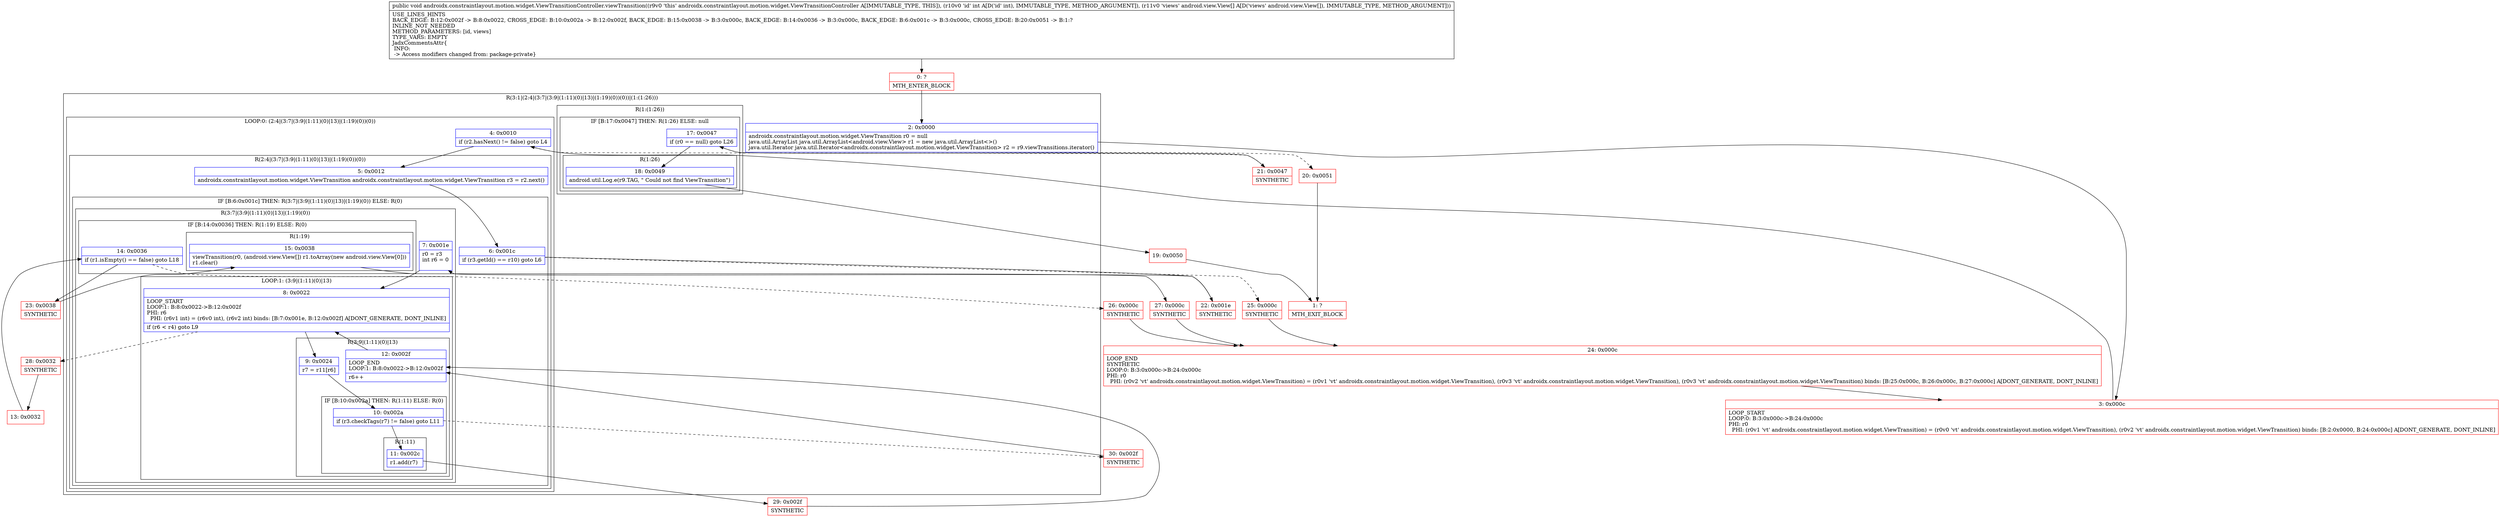 digraph "CFG forandroidx.constraintlayout.motion.widget.ViewTransitionController.viewTransition(I[Landroid\/view\/View;)V" {
subgraph cluster_Region_1832792230 {
label = "R(3:1|(2:4|(3:7|(3:9|(1:11)(0)|13)|(1:19)(0))(0))|(1:(1:26)))";
node [shape=record,color=blue];
Node_2 [shape=record,label="{2\:\ 0x0000|androidx.constraintlayout.motion.widget.ViewTransition r0 = null\ljava.util.ArrayList java.util.ArrayList\<android.view.View\> r1 = new java.util.ArrayList\<\>()\ljava.util.Iterator java.util.Iterator\<androidx.constraintlayout.motion.widget.ViewTransition\> r2 = r9.viewTransitions.iterator()\l}"];
subgraph cluster_LoopRegion_392524150 {
label = "LOOP:0: (2:4|(3:7|(3:9|(1:11)(0)|13)|(1:19)(0))(0))";
node [shape=record,color=blue];
Node_4 [shape=record,label="{4\:\ 0x0010|if (r2.hasNext() != false) goto L4\l}"];
subgraph cluster_Region_176229406 {
label = "R(2:4|(3:7|(3:9|(1:11)(0)|13)|(1:19)(0))(0))";
node [shape=record,color=blue];
Node_5 [shape=record,label="{5\:\ 0x0012|androidx.constraintlayout.motion.widget.ViewTransition androidx.constraintlayout.motion.widget.ViewTransition r3 = r2.next()\l}"];
subgraph cluster_IfRegion_912987292 {
label = "IF [B:6:0x001c] THEN: R(3:7|(3:9|(1:11)(0)|13)|(1:19)(0)) ELSE: R(0)";
node [shape=record,color=blue];
Node_6 [shape=record,label="{6\:\ 0x001c|if (r3.getId() == r10) goto L6\l}"];
subgraph cluster_Region_443818512 {
label = "R(3:7|(3:9|(1:11)(0)|13)|(1:19)(0))";
node [shape=record,color=blue];
Node_7 [shape=record,label="{7\:\ 0x001e|r0 = r3\lint r6 = 0\l\l}"];
subgraph cluster_LoopRegion_948452994 {
label = "LOOP:1: (3:9|(1:11)(0)|13)";
node [shape=record,color=blue];
Node_8 [shape=record,label="{8\:\ 0x0022|LOOP_START\lLOOP:1: B:8:0x0022\-\>B:12:0x002f\lPHI: r6 \l  PHI: (r6v1 int) = (r6v0 int), (r6v2 int) binds: [B:7:0x001e, B:12:0x002f] A[DONT_GENERATE, DONT_INLINE]\l|if (r6 \< r4) goto L9\l}"];
subgraph cluster_Region_1932867952 {
label = "R(3:9|(1:11)(0)|13)";
node [shape=record,color=blue];
Node_9 [shape=record,label="{9\:\ 0x0024|r7 = r11[r6]\l}"];
subgraph cluster_IfRegion_1332158251 {
label = "IF [B:10:0x002a] THEN: R(1:11) ELSE: R(0)";
node [shape=record,color=blue];
Node_10 [shape=record,label="{10\:\ 0x002a|if (r3.checkTags(r7) != false) goto L11\l}"];
subgraph cluster_Region_1231992589 {
label = "R(1:11)";
node [shape=record,color=blue];
Node_11 [shape=record,label="{11\:\ 0x002c|r1.add(r7)\l}"];
}
subgraph cluster_Region_2066171535 {
label = "R(0)";
node [shape=record,color=blue];
}
}
Node_12 [shape=record,label="{12\:\ 0x002f|LOOP_END\lLOOP:1: B:8:0x0022\-\>B:12:0x002f\l|r6++\l}"];
}
}
subgraph cluster_IfRegion_1915844754 {
label = "IF [B:14:0x0036] THEN: R(1:19) ELSE: R(0)";
node [shape=record,color=blue];
Node_14 [shape=record,label="{14\:\ 0x0036|if (r1.isEmpty() == false) goto L18\l}"];
subgraph cluster_Region_1439237650 {
label = "R(1:19)";
node [shape=record,color=blue];
Node_15 [shape=record,label="{15\:\ 0x0038|viewTransition(r0, (android.view.View[]) r1.toArray(new android.view.View[0]))\lr1.clear()\l}"];
}
subgraph cluster_Region_309330495 {
label = "R(0)";
node [shape=record,color=blue];
}
}
}
subgraph cluster_Region_258168951 {
label = "R(0)";
node [shape=record,color=blue];
}
}
}
}
subgraph cluster_Region_1986399031 {
label = "R(1:(1:26))";
node [shape=record,color=blue];
subgraph cluster_IfRegion_1828787732 {
label = "IF [B:17:0x0047] THEN: R(1:26) ELSE: null";
node [shape=record,color=blue];
Node_17 [shape=record,label="{17\:\ 0x0047|if (r0 == null) goto L26\l}"];
subgraph cluster_Region_926165066 {
label = "R(1:26)";
node [shape=record,color=blue];
Node_18 [shape=record,label="{18\:\ 0x0049|android.util.Log.e(r9.TAG, \" Could not find ViewTransition\")\l}"];
}
}
}
}
Node_0 [shape=record,color=red,label="{0\:\ ?|MTH_ENTER_BLOCK\l}"];
Node_3 [shape=record,color=red,label="{3\:\ 0x000c|LOOP_START\lLOOP:0: B:3:0x000c\-\>B:24:0x000c\lPHI: r0 \l  PHI: (r0v1 'vt' androidx.constraintlayout.motion.widget.ViewTransition) = (r0v0 'vt' androidx.constraintlayout.motion.widget.ViewTransition), (r0v2 'vt' androidx.constraintlayout.motion.widget.ViewTransition) binds: [B:2:0x0000, B:24:0x000c] A[DONT_GENERATE, DONT_INLINE]\l}"];
Node_22 [shape=record,color=red,label="{22\:\ 0x001e|SYNTHETIC\l}"];
Node_29 [shape=record,color=red,label="{29\:\ 0x002f|SYNTHETIC\l}"];
Node_30 [shape=record,color=red,label="{30\:\ 0x002f|SYNTHETIC\l}"];
Node_28 [shape=record,color=red,label="{28\:\ 0x0032|SYNTHETIC\l}"];
Node_13 [shape=record,color=red,label="{13\:\ 0x0032}"];
Node_23 [shape=record,color=red,label="{23\:\ 0x0038|SYNTHETIC\l}"];
Node_27 [shape=record,color=red,label="{27\:\ 0x000c|SYNTHETIC\l}"];
Node_24 [shape=record,color=red,label="{24\:\ 0x000c|LOOP_END\lSYNTHETIC\lLOOP:0: B:3:0x000c\-\>B:24:0x000c\lPHI: r0 \l  PHI: (r0v2 'vt' androidx.constraintlayout.motion.widget.ViewTransition) = (r0v1 'vt' androidx.constraintlayout.motion.widget.ViewTransition), (r0v3 'vt' androidx.constraintlayout.motion.widget.ViewTransition), (r0v3 'vt' androidx.constraintlayout.motion.widget.ViewTransition) binds: [B:25:0x000c, B:26:0x000c, B:27:0x000c] A[DONT_GENERATE, DONT_INLINE]\l}"];
Node_26 [shape=record,color=red,label="{26\:\ 0x000c|SYNTHETIC\l}"];
Node_25 [shape=record,color=red,label="{25\:\ 0x000c|SYNTHETIC\l}"];
Node_21 [shape=record,color=red,label="{21\:\ 0x0047|SYNTHETIC\l}"];
Node_19 [shape=record,color=red,label="{19\:\ 0x0050}"];
Node_1 [shape=record,color=red,label="{1\:\ ?|MTH_EXIT_BLOCK\l}"];
Node_20 [shape=record,color=red,label="{20\:\ 0x0051}"];
MethodNode[shape=record,label="{public void androidx.constraintlayout.motion.widget.ViewTransitionController.viewTransition((r9v0 'this' androidx.constraintlayout.motion.widget.ViewTransitionController A[IMMUTABLE_TYPE, THIS]), (r10v0 'id' int A[D('id' int), IMMUTABLE_TYPE, METHOD_ARGUMENT]), (r11v0 'views' android.view.View[] A[D('views' android.view.View[]), IMMUTABLE_TYPE, METHOD_ARGUMENT]))  | USE_LINES_HINTS\lBACK_EDGE: B:12:0x002f \-\> B:8:0x0022, CROSS_EDGE: B:10:0x002a \-\> B:12:0x002f, BACK_EDGE: B:15:0x0038 \-\> B:3:0x000c, BACK_EDGE: B:14:0x0036 \-\> B:3:0x000c, BACK_EDGE: B:6:0x001c \-\> B:3:0x000c, CROSS_EDGE: B:20:0x0051 \-\> B:1:?\lINLINE_NOT_NEEDED\lMETHOD_PARAMETERS: [id, views]\lTYPE_VARS: EMPTY\lJadxCommentsAttr\{\l INFO: \l \-\> Access modifiers changed from: package\-private\}\l}"];
MethodNode -> Node_0;Node_2 -> Node_3;
Node_4 -> Node_5;
Node_4 -> Node_21[style=dashed];
Node_5 -> Node_6;
Node_6 -> Node_22;
Node_6 -> Node_25[style=dashed];
Node_7 -> Node_8;
Node_8 -> Node_9;
Node_8 -> Node_28[style=dashed];
Node_9 -> Node_10;
Node_10 -> Node_11;
Node_10 -> Node_30[style=dashed];
Node_11 -> Node_29;
Node_12 -> Node_8;
Node_14 -> Node_23;
Node_14 -> Node_26[style=dashed];
Node_15 -> Node_27;
Node_17 -> Node_18;
Node_17 -> Node_20[style=dashed];
Node_18 -> Node_19;
Node_0 -> Node_2;
Node_3 -> Node_4;
Node_22 -> Node_7;
Node_29 -> Node_12;
Node_30 -> Node_12;
Node_28 -> Node_13;
Node_13 -> Node_14;
Node_23 -> Node_15;
Node_27 -> Node_24;
Node_24 -> Node_3;
Node_26 -> Node_24;
Node_25 -> Node_24;
Node_21 -> Node_17;
Node_19 -> Node_1;
Node_20 -> Node_1;
}

